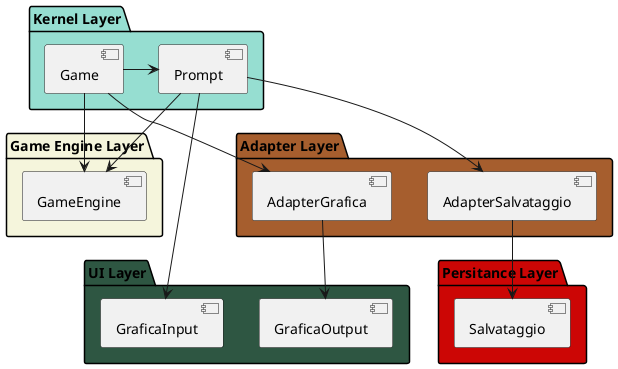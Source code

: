 @startuml
/'-----------------       UI LAYER      -----------------'/
package "UI Layer" #2e5642{
  [GraficaInput]
  [GraficaOutput]
}

/'-----------------  GAME ENGINE LAYER  -----------------'/
package "Game Engine Layer" #f5f5dc{
  
  [GameEngine]
}

/'-----------------    ADAPTER LAYER    -----------------'/
package "Kernel Layer" #96ded1{
  [Prompt]
  [Game]  
}
[Game] -> [Prompt]
[Game] --> [GameEngine]
[Prompt] -> [GameEngine]
[Prompt] --> [GraficaInput]


/'----------------- PERSISTANCE LAYER -----------------'/
package "Persitance Layer" #cc0605 {
  [Salvataggio]
}

/'----------------- ADAPTER LAYER -----------------'/
package "Adapter Layer" #a65e2e{
  [AdapterGrafica]
  [AdapterSalvataggio]
}
[Prompt] --> [AdapterSalvataggio]
[AdapterSalvataggio] --> [Salvataggio]
[AdapterGrafica] --> [GraficaOutput]

[Game] --> [AdapterGrafica]
@enduml